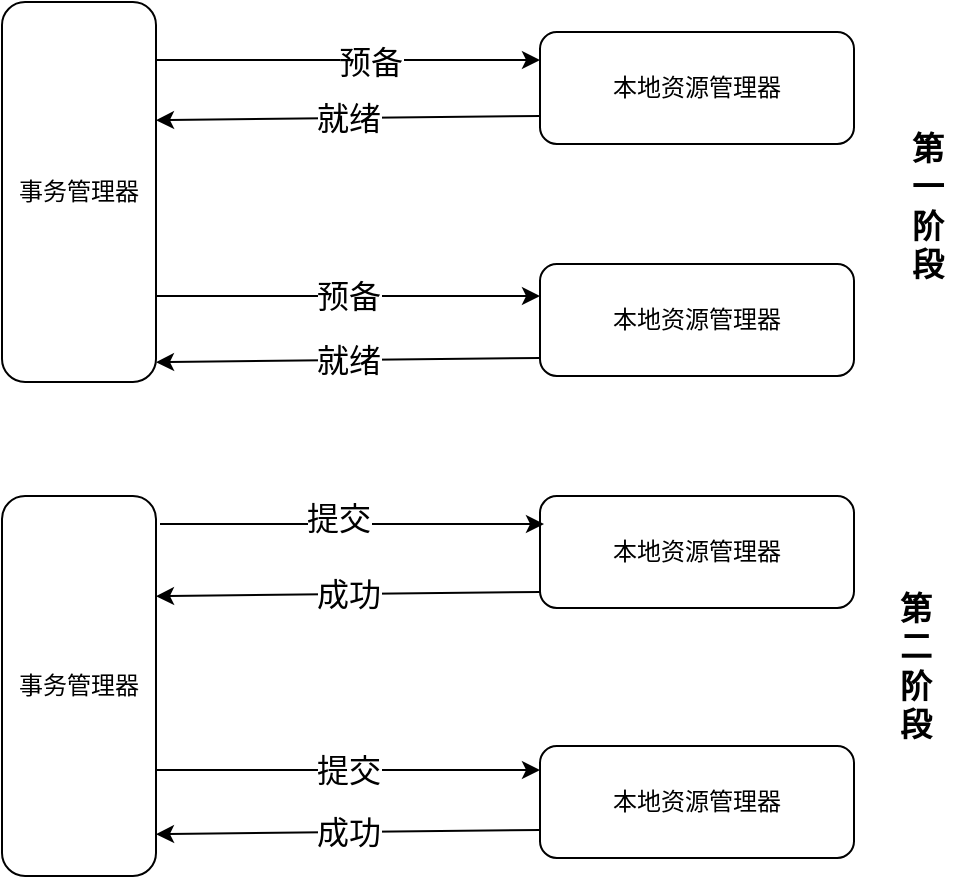 <mxfile version="20.1.1" type="github">
  <diagram id="91KygMYaghWH-9epu7pf" name="Page-1">
    <mxGraphModel dx="1422" dy="804" grid="0" gridSize="5" guides="1" tooltips="1" connect="1" arrows="1" fold="1" page="1" pageScale="1" pageWidth="300000" pageHeight="200000" math="0" shadow="0">
      <root>
        <mxCell id="0" />
        <mxCell id="1" parent="0" />
        <mxCell id="HaO95cUpOgZnxHEmuGRc-1" value="事务管理器" style="rounded=1;whiteSpace=wrap;html=1;" vertex="1" parent="1">
          <mxGeometry x="91" y="64" width="77" height="190" as="geometry" />
        </mxCell>
        <mxCell id="HaO95cUpOgZnxHEmuGRc-3" value="事务管理器" style="rounded=1;whiteSpace=wrap;html=1;" vertex="1" parent="1">
          <mxGeometry x="91" y="311" width="77" height="190" as="geometry" />
        </mxCell>
        <mxCell id="HaO95cUpOgZnxHEmuGRc-4" value="本地资源管理器" style="rounded=1;whiteSpace=wrap;html=1;" vertex="1" parent="1">
          <mxGeometry x="360" y="79" width="157" height="56" as="geometry" />
        </mxCell>
        <mxCell id="HaO95cUpOgZnxHEmuGRc-5" value="本地资源管理器" style="rounded=1;whiteSpace=wrap;html=1;" vertex="1" parent="1">
          <mxGeometry x="360" y="195" width="157" height="56" as="geometry" />
        </mxCell>
        <mxCell id="HaO95cUpOgZnxHEmuGRc-6" value="本地资源管理器" style="rounded=1;whiteSpace=wrap;html=1;" vertex="1" parent="1">
          <mxGeometry x="360" y="311" width="157" height="56" as="geometry" />
        </mxCell>
        <mxCell id="HaO95cUpOgZnxHEmuGRc-7" value="本地资源管理器" style="rounded=1;whiteSpace=wrap;html=1;" vertex="1" parent="1">
          <mxGeometry x="360" y="436" width="157" height="56" as="geometry" />
        </mxCell>
        <mxCell id="HaO95cUpOgZnxHEmuGRc-8" value="第一阶段" style="text;html=1;strokeColor=none;fillColor=none;align=center;verticalAlign=middle;whiteSpace=wrap;rounded=0;fontSize=16;fontStyle=1" vertex="1" parent="1">
          <mxGeometry x="542" y="77" width="24" height="177" as="geometry" />
        </mxCell>
        <mxCell id="HaO95cUpOgZnxHEmuGRc-9" value="第二阶段" style="text;html=1;strokeColor=none;fillColor=none;align=center;verticalAlign=middle;whiteSpace=wrap;rounded=0;fontSize=16;fontStyle=1" vertex="1" parent="1">
          <mxGeometry x="536" y="307" width="24" height="177" as="geometry" />
        </mxCell>
        <mxCell id="HaO95cUpOgZnxHEmuGRc-10" value="" style="endArrow=classic;html=1;rounded=0;fontSize=16;entryX=0;entryY=0.25;entryDx=0;entryDy=0;" edge="1" parent="1" target="HaO95cUpOgZnxHEmuGRc-4">
          <mxGeometry width="50" height="50" relative="1" as="geometry">
            <mxPoint x="168" y="93" as="sourcePoint" />
            <mxPoint x="354" y="94" as="targetPoint" />
          </mxGeometry>
        </mxCell>
        <mxCell id="HaO95cUpOgZnxHEmuGRc-18" value="预备" style="edgeLabel;html=1;align=center;verticalAlign=middle;resizable=0;points=[];fontSize=16;" vertex="1" connectable="0" parent="HaO95cUpOgZnxHEmuGRc-10">
          <mxGeometry x="0.115" y="-1" relative="1" as="geometry">
            <mxPoint as="offset" />
          </mxGeometry>
        </mxCell>
        <mxCell id="HaO95cUpOgZnxHEmuGRc-11" value="" style="endArrow=classic;html=1;rounded=0;fontSize=16;entryX=0;entryY=0.25;entryDx=0;entryDy=0;" edge="1" parent="1">
          <mxGeometry width="50" height="50" relative="1" as="geometry">
            <mxPoint x="170" y="325" as="sourcePoint" />
            <mxPoint x="362" y="325" as="targetPoint" />
          </mxGeometry>
        </mxCell>
        <mxCell id="HaO95cUpOgZnxHEmuGRc-19" value="提交" style="edgeLabel;html=1;align=center;verticalAlign=middle;resizable=0;points=[];fontSize=16;" vertex="1" connectable="0" parent="HaO95cUpOgZnxHEmuGRc-11">
          <mxGeometry x="-0.156" relative="1" as="geometry">
            <mxPoint x="8" y="-3" as="offset" />
          </mxGeometry>
        </mxCell>
        <mxCell id="HaO95cUpOgZnxHEmuGRc-12" value="预备" style="endArrow=classic;html=1;rounded=0;fontSize=16;entryX=0;entryY=0.25;entryDx=0;entryDy=0;" edge="1" parent="1">
          <mxGeometry width="50" height="50" relative="1" as="geometry">
            <mxPoint x="168" y="211" as="sourcePoint" />
            <mxPoint x="360" y="211" as="targetPoint" />
          </mxGeometry>
        </mxCell>
        <mxCell id="HaO95cUpOgZnxHEmuGRc-13" value="提交" style="endArrow=classic;html=1;rounded=0;fontSize=16;entryX=0;entryY=0.25;entryDx=0;entryDy=0;" edge="1" parent="1">
          <mxGeometry width="50" height="50" relative="1" as="geometry">
            <mxPoint x="168" y="448" as="sourcePoint" />
            <mxPoint x="360" y="448" as="targetPoint" />
          </mxGeometry>
        </mxCell>
        <mxCell id="HaO95cUpOgZnxHEmuGRc-14" value="就绪" style="endArrow=classic;html=1;rounded=0;fontSize=16;exitX=0;exitY=0.75;exitDx=0;exitDy=0;entryX=1;entryY=0.311;entryDx=0;entryDy=0;entryPerimeter=0;" edge="1" parent="1" source="HaO95cUpOgZnxHEmuGRc-4" target="HaO95cUpOgZnxHEmuGRc-1">
          <mxGeometry width="50" height="50" relative="1" as="geometry">
            <mxPoint x="170" y="121" as="sourcePoint" />
            <mxPoint x="173" y="121" as="targetPoint" />
          </mxGeometry>
        </mxCell>
        <mxCell id="HaO95cUpOgZnxHEmuGRc-15" value="就绪" style="endArrow=classic;html=1;rounded=0;fontSize=16;exitX=0;exitY=0.75;exitDx=0;exitDy=0;entryX=1;entryY=0.311;entryDx=0;entryDy=0;entryPerimeter=0;" edge="1" parent="1">
          <mxGeometry width="50" height="50" relative="1" as="geometry">
            <mxPoint x="360" y="242" as="sourcePoint" />
            <mxPoint x="168" y="244.09" as="targetPoint" />
          </mxGeometry>
        </mxCell>
        <mxCell id="HaO95cUpOgZnxHEmuGRc-16" value="成功" style="endArrow=classic;html=1;rounded=0;fontSize=16;exitX=0;exitY=0.75;exitDx=0;exitDy=0;entryX=1;entryY=0.311;entryDx=0;entryDy=0;entryPerimeter=0;" edge="1" parent="1">
          <mxGeometry width="50" height="50" relative="1" as="geometry">
            <mxPoint x="360" y="359" as="sourcePoint" />
            <mxPoint x="168" y="361.09" as="targetPoint" />
          </mxGeometry>
        </mxCell>
        <mxCell id="HaO95cUpOgZnxHEmuGRc-17" value="成功" style="endArrow=classic;html=1;rounded=0;fontSize=16;exitX=0;exitY=0.75;exitDx=0;exitDy=0;entryX=1;entryY=0.311;entryDx=0;entryDy=0;entryPerimeter=0;" edge="1" parent="1">
          <mxGeometry width="50" height="50" relative="1" as="geometry">
            <mxPoint x="360" y="478" as="sourcePoint" />
            <mxPoint x="168" y="480.09" as="targetPoint" />
          </mxGeometry>
        </mxCell>
      </root>
    </mxGraphModel>
  </diagram>
</mxfile>
